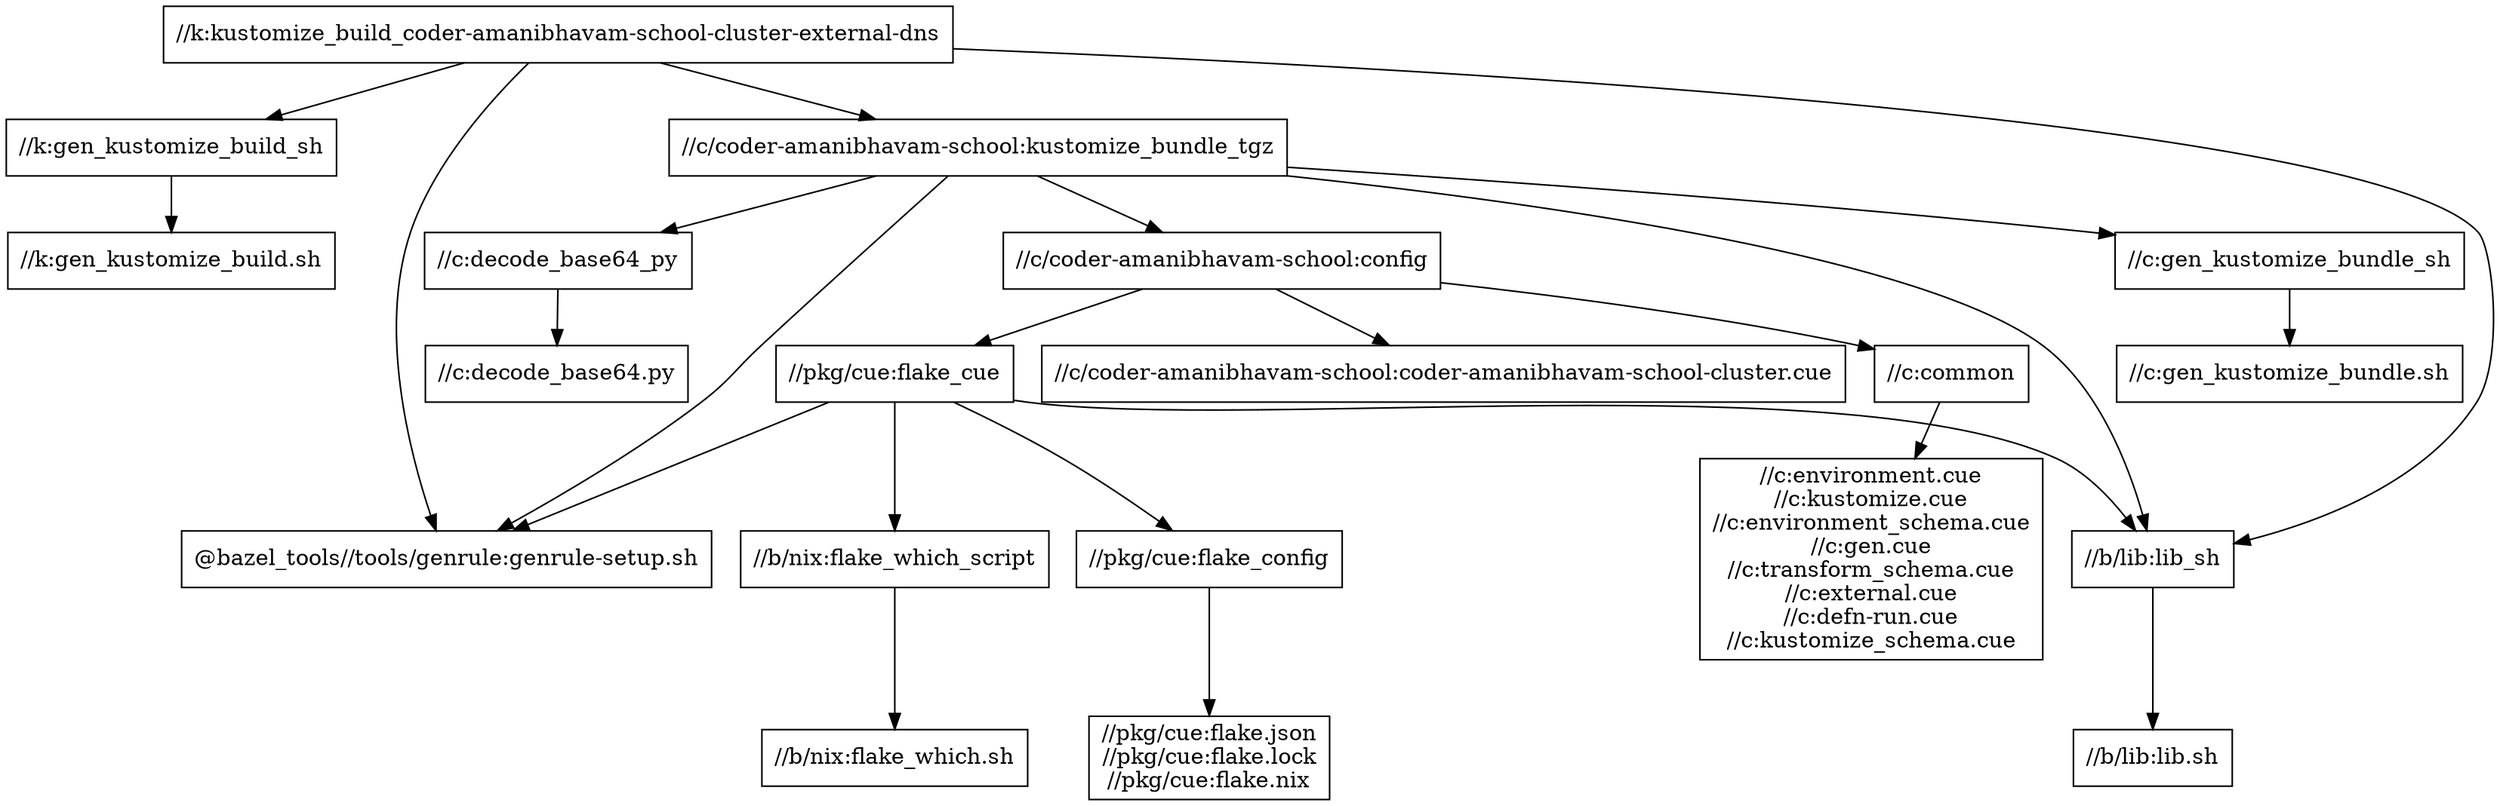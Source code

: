 digraph mygraph {
  node [shape=box];
  "//k:kustomize_build_coder-amanibhavam-school-cluster-external-dns"
  "//k:kustomize_build_coder-amanibhavam-school-cluster-external-dns" -> "//k:gen_kustomize_build_sh"
  "//k:kustomize_build_coder-amanibhavam-school-cluster-external-dns" -> "//c/coder-amanibhavam-school:kustomize_bundle_tgz"
  "//k:kustomize_build_coder-amanibhavam-school-cluster-external-dns" -> "//b/lib:lib_sh"
  "//k:kustomize_build_coder-amanibhavam-school-cluster-external-dns" -> "@bazel_tools//tools/genrule:genrule-setup.sh"
  "//c/coder-amanibhavam-school:kustomize_bundle_tgz"
  "//c/coder-amanibhavam-school:kustomize_bundle_tgz" -> "//c/coder-amanibhavam-school:config"
  "//c/coder-amanibhavam-school:kustomize_bundle_tgz" -> "@bazel_tools//tools/genrule:genrule-setup.sh"
  "//c/coder-amanibhavam-school:kustomize_bundle_tgz" -> "//c:gen_kustomize_bundle_sh"
  "//c/coder-amanibhavam-school:kustomize_bundle_tgz" -> "//c:decode_base64_py"
  "//c/coder-amanibhavam-school:kustomize_bundle_tgz" -> "//b/lib:lib_sh"
  "//c:decode_base64_py"
  "//c:decode_base64_py" -> "//c:decode_base64.py"
  "//c:decode_base64.py"
  "//c:gen_kustomize_bundle_sh"
  "//c:gen_kustomize_bundle_sh" -> "//c:gen_kustomize_bundle.sh"
  "//c:gen_kustomize_bundle.sh"
  "//c/coder-amanibhavam-school:config"
  "//c/coder-amanibhavam-school:config" -> "//pkg/cue:flake_cue"
  "//c/coder-amanibhavam-school:config" -> "//c/coder-amanibhavam-school:coder-amanibhavam-school-cluster.cue"
  "//c/coder-amanibhavam-school:config" -> "//c:common"
  "//c/coder-amanibhavam-school:coder-amanibhavam-school-cluster.cue"
  "//pkg/cue:flake_cue"
  "//pkg/cue:flake_cue" -> "//pkg/cue:flake_config"
  "//pkg/cue:flake_cue" -> "//b/nix:flake_which_script"
  "//pkg/cue:flake_cue" -> "@bazel_tools//tools/genrule:genrule-setup.sh"
  "//pkg/cue:flake_cue" -> "//b/lib:lib_sh"
  "//b/lib:lib_sh"
  "//b/lib:lib_sh" -> "//b/lib:lib.sh"
  "//b/lib:lib.sh"
  "@bazel_tools//tools/genrule:genrule-setup.sh"
  "//b/nix:flake_which_script"
  "//b/nix:flake_which_script" -> "//b/nix:flake_which.sh"
  "//pkg/cue:flake_config"
  "//pkg/cue:flake_config" -> "//pkg/cue:flake.json\n//pkg/cue:flake.lock\n//pkg/cue:flake.nix"
  "//pkg/cue:flake.json\n//pkg/cue:flake.lock\n//pkg/cue:flake.nix"
  "//b/nix:flake_which.sh"
  "//c:common"
  "//c:common" -> "//c:environment.cue\n//c:kustomize.cue\n//c:environment_schema.cue\n//c:gen.cue\n//c:transform_schema.cue\n//c:external.cue\n//c:defn-run.cue\n//c:kustomize_schema.cue"
  "//c:environment.cue\n//c:kustomize.cue\n//c:environment_schema.cue\n//c:gen.cue\n//c:transform_schema.cue\n//c:external.cue\n//c:defn-run.cue\n//c:kustomize_schema.cue"
  "//k:gen_kustomize_build_sh"
  "//k:gen_kustomize_build_sh" -> "//k:gen_kustomize_build.sh"
  "//k:gen_kustomize_build.sh"
}
